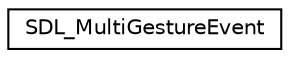 digraph "Graphical Class Hierarchy"
{
 // LATEX_PDF_SIZE
  edge [fontname="Helvetica",fontsize="10",labelfontname="Helvetica",labelfontsize="10"];
  node [fontname="Helvetica",fontsize="10",shape=record];
  rankdir="LR";
  Node0 [label="SDL_MultiGestureEvent",height=0.2,width=0.4,color="black", fillcolor="white", style="filled",URL="$structSDL__MultiGestureEvent.html",tooltip="Multiple Finger Gesture Event (event.mgesture.*)"];
}
